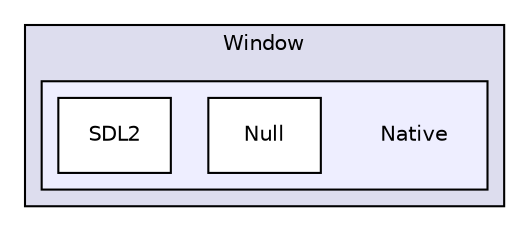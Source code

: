digraph "Source/Engine/Window/Native" {
  compound=true
  node [ fontsize="10", fontname="Helvetica"];
  edge [ labelfontsize="10", labelfontname="Helvetica"];
  subgraph clusterdir_6249dbc872e1df93bb88af11b73463dc {
    graph [ bgcolor="#ddddee", pencolor="black", label="Window" fontname="Helvetica", fontsize="10", URL="dir_6249dbc872e1df93bb88af11b73463dc.html"]
  subgraph clusterdir_5d8e0a0d1fe8130b0330cf2937d21a89 {
    graph [ bgcolor="#eeeeff", pencolor="black", label="" URL="dir_5d8e0a0d1fe8130b0330cf2937d21a89.html"];
    dir_5d8e0a0d1fe8130b0330cf2937d21a89 [shape=plaintext label="Native"];
    dir_8affaae032d7dd5ed64b998c642ebb8f [shape=box label="Null" color="black" fillcolor="white" style="filled" URL="dir_8affaae032d7dd5ed64b998c642ebb8f.html"];
    dir_b8574572b82334a2ea0cea3da951d49a [shape=box label="SDL2" color="black" fillcolor="white" style="filled" URL="dir_b8574572b82334a2ea0cea3da951d49a.html"];
  }
  }
}
